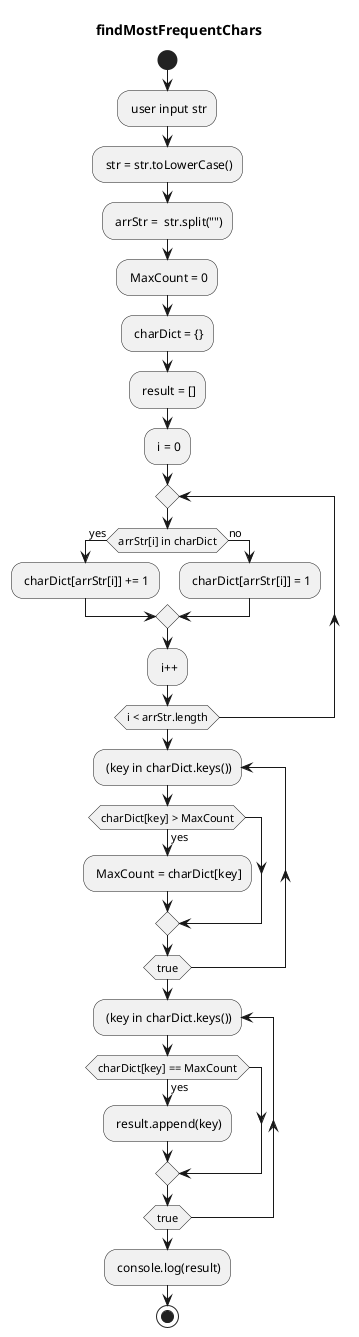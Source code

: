 @startuml findMostFrequentChars
title findMostFrequentChars
start
: user input str;
: str = str.toLowerCase();
: arrStr =  str.split("");
: MaxCount = 0; 
: charDict = {};
: result = [];
: i = 0;
repeat
if (arrStr[i] in charDict) then (yes)
    : charDict[arrStr[i]] += 1;
else (no)
    : charDict[arrStr[i]] = 1;
endif
: i++;
repeat while (i < arrStr.length)

repeat : (key in charDict.keys())
if (charDict[key] > MaxCount) then (yes)
    : MaxCount = charDict[key];
endif
repeat while (true)

repeat : (key in charDict.keys())
if (charDict[key] == MaxCount) then (yes)
    : result.append(key);
endif
repeat while (true)

: console.log(result);
stop
@enduml
